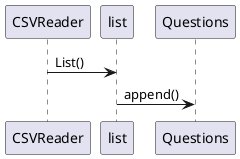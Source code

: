 @startuml
'https://plantuml.com/sequence-diagram
/'
autonumber

Alice -> Bob: Authentication Request
Bob --> Alice: Authentication Response

Alice -> Bob: Another authentication Request
Alice <-- Bob: another authentication Response
'/

CSVReader -> list: List()
list -> Questions: append()

@enduml